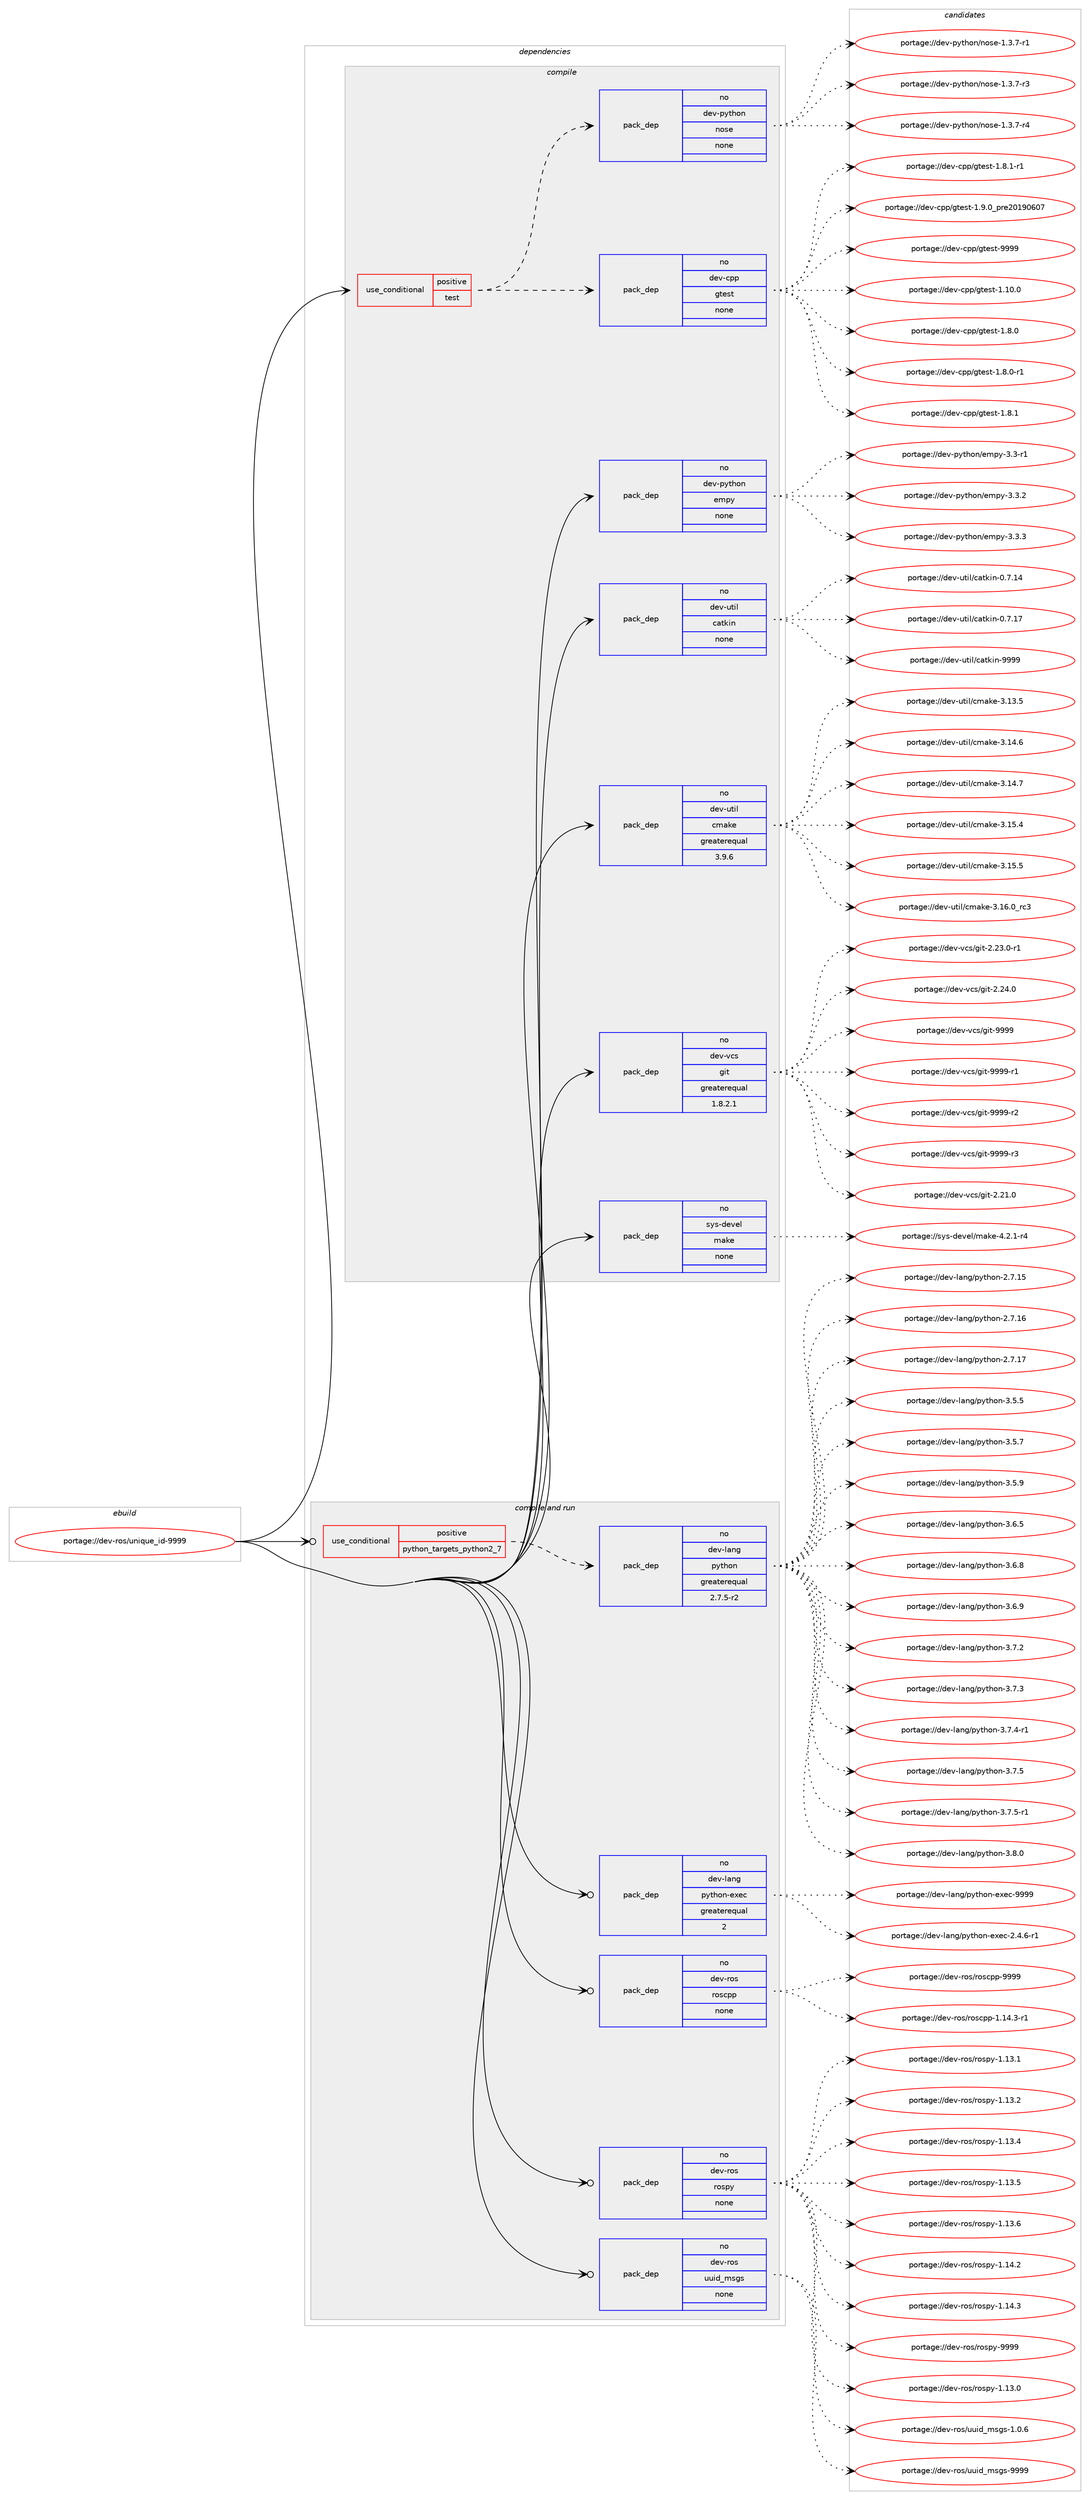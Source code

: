 digraph prolog {

# *************
# Graph options
# *************

newrank=true;
concentrate=true;
compound=true;
graph [rankdir=LR,fontname=Helvetica,fontsize=10,ranksep=1.5];#, ranksep=2.5, nodesep=0.2];
edge  [arrowhead=vee];
node  [fontname=Helvetica,fontsize=10];

# **********
# The ebuild
# **********

subgraph cluster_leftcol {
color=gray;
rank=same;
label=<<i>ebuild</i>>;
id [label="portage://dev-ros/unique_id-9999", color=red, width=4, href="../dev-ros/unique_id-9999.svg"];
}

# ****************
# The dependencies
# ****************

subgraph cluster_midcol {
color=gray;
label=<<i>dependencies</i>>;
subgraph cluster_compile {
fillcolor="#eeeeee";
style=filled;
label=<<i>compile</i>>;
subgraph cond45818 {
dependency207667 [label=<<TABLE BORDER="0" CELLBORDER="1" CELLSPACING="0" CELLPADDING="4"><TR><TD ROWSPAN="3" CELLPADDING="10">use_conditional</TD></TR><TR><TD>positive</TD></TR><TR><TD>test</TD></TR></TABLE>>, shape=none, color=red];
subgraph pack158421 {
dependency207668 [label=<<TABLE BORDER="0" CELLBORDER="1" CELLSPACING="0" CELLPADDING="4" WIDTH="220"><TR><TD ROWSPAN="6" CELLPADDING="30">pack_dep</TD></TR><TR><TD WIDTH="110">no</TD></TR><TR><TD>dev-cpp</TD></TR><TR><TD>gtest</TD></TR><TR><TD>none</TD></TR><TR><TD></TD></TR></TABLE>>, shape=none, color=blue];
}
dependency207667:e -> dependency207668:w [weight=20,style="dashed",arrowhead="vee"];
subgraph pack158422 {
dependency207669 [label=<<TABLE BORDER="0" CELLBORDER="1" CELLSPACING="0" CELLPADDING="4" WIDTH="220"><TR><TD ROWSPAN="6" CELLPADDING="30">pack_dep</TD></TR><TR><TD WIDTH="110">no</TD></TR><TR><TD>dev-python</TD></TR><TR><TD>nose</TD></TR><TR><TD>none</TD></TR><TR><TD></TD></TR></TABLE>>, shape=none, color=blue];
}
dependency207667:e -> dependency207669:w [weight=20,style="dashed",arrowhead="vee"];
}
id:e -> dependency207667:w [weight=20,style="solid",arrowhead="vee"];
subgraph pack158423 {
dependency207670 [label=<<TABLE BORDER="0" CELLBORDER="1" CELLSPACING="0" CELLPADDING="4" WIDTH="220"><TR><TD ROWSPAN="6" CELLPADDING="30">pack_dep</TD></TR><TR><TD WIDTH="110">no</TD></TR><TR><TD>dev-python</TD></TR><TR><TD>empy</TD></TR><TR><TD>none</TD></TR><TR><TD></TD></TR></TABLE>>, shape=none, color=blue];
}
id:e -> dependency207670:w [weight=20,style="solid",arrowhead="vee"];
subgraph pack158424 {
dependency207671 [label=<<TABLE BORDER="0" CELLBORDER="1" CELLSPACING="0" CELLPADDING="4" WIDTH="220"><TR><TD ROWSPAN="6" CELLPADDING="30">pack_dep</TD></TR><TR><TD WIDTH="110">no</TD></TR><TR><TD>dev-util</TD></TR><TR><TD>catkin</TD></TR><TR><TD>none</TD></TR><TR><TD></TD></TR></TABLE>>, shape=none, color=blue];
}
id:e -> dependency207671:w [weight=20,style="solid",arrowhead="vee"];
subgraph pack158425 {
dependency207672 [label=<<TABLE BORDER="0" CELLBORDER="1" CELLSPACING="0" CELLPADDING="4" WIDTH="220"><TR><TD ROWSPAN="6" CELLPADDING="30">pack_dep</TD></TR><TR><TD WIDTH="110">no</TD></TR><TR><TD>dev-util</TD></TR><TR><TD>cmake</TD></TR><TR><TD>greaterequal</TD></TR><TR><TD>3.9.6</TD></TR></TABLE>>, shape=none, color=blue];
}
id:e -> dependency207672:w [weight=20,style="solid",arrowhead="vee"];
subgraph pack158426 {
dependency207673 [label=<<TABLE BORDER="0" CELLBORDER="1" CELLSPACING="0" CELLPADDING="4" WIDTH="220"><TR><TD ROWSPAN="6" CELLPADDING="30">pack_dep</TD></TR><TR><TD WIDTH="110">no</TD></TR><TR><TD>dev-vcs</TD></TR><TR><TD>git</TD></TR><TR><TD>greaterequal</TD></TR><TR><TD>1.8.2.1</TD></TR></TABLE>>, shape=none, color=blue];
}
id:e -> dependency207673:w [weight=20,style="solid",arrowhead="vee"];
subgraph pack158427 {
dependency207674 [label=<<TABLE BORDER="0" CELLBORDER="1" CELLSPACING="0" CELLPADDING="4" WIDTH="220"><TR><TD ROWSPAN="6" CELLPADDING="30">pack_dep</TD></TR><TR><TD WIDTH="110">no</TD></TR><TR><TD>sys-devel</TD></TR><TR><TD>make</TD></TR><TR><TD>none</TD></TR><TR><TD></TD></TR></TABLE>>, shape=none, color=blue];
}
id:e -> dependency207674:w [weight=20,style="solid",arrowhead="vee"];
}
subgraph cluster_compileandrun {
fillcolor="#eeeeee";
style=filled;
label=<<i>compile and run</i>>;
subgraph cond45819 {
dependency207675 [label=<<TABLE BORDER="0" CELLBORDER="1" CELLSPACING="0" CELLPADDING="4"><TR><TD ROWSPAN="3" CELLPADDING="10">use_conditional</TD></TR><TR><TD>positive</TD></TR><TR><TD>python_targets_python2_7</TD></TR></TABLE>>, shape=none, color=red];
subgraph pack158428 {
dependency207676 [label=<<TABLE BORDER="0" CELLBORDER="1" CELLSPACING="0" CELLPADDING="4" WIDTH="220"><TR><TD ROWSPAN="6" CELLPADDING="30">pack_dep</TD></TR><TR><TD WIDTH="110">no</TD></TR><TR><TD>dev-lang</TD></TR><TR><TD>python</TD></TR><TR><TD>greaterequal</TD></TR><TR><TD>2.7.5-r2</TD></TR></TABLE>>, shape=none, color=blue];
}
dependency207675:e -> dependency207676:w [weight=20,style="dashed",arrowhead="vee"];
}
id:e -> dependency207675:w [weight=20,style="solid",arrowhead="odotvee"];
subgraph pack158429 {
dependency207677 [label=<<TABLE BORDER="0" CELLBORDER="1" CELLSPACING="0" CELLPADDING="4" WIDTH="220"><TR><TD ROWSPAN="6" CELLPADDING="30">pack_dep</TD></TR><TR><TD WIDTH="110">no</TD></TR><TR><TD>dev-lang</TD></TR><TR><TD>python-exec</TD></TR><TR><TD>greaterequal</TD></TR><TR><TD>2</TD></TR></TABLE>>, shape=none, color=blue];
}
id:e -> dependency207677:w [weight=20,style="solid",arrowhead="odotvee"];
subgraph pack158430 {
dependency207678 [label=<<TABLE BORDER="0" CELLBORDER="1" CELLSPACING="0" CELLPADDING="4" WIDTH="220"><TR><TD ROWSPAN="6" CELLPADDING="30">pack_dep</TD></TR><TR><TD WIDTH="110">no</TD></TR><TR><TD>dev-ros</TD></TR><TR><TD>roscpp</TD></TR><TR><TD>none</TD></TR><TR><TD></TD></TR></TABLE>>, shape=none, color=blue];
}
id:e -> dependency207678:w [weight=20,style="solid",arrowhead="odotvee"];
subgraph pack158431 {
dependency207679 [label=<<TABLE BORDER="0" CELLBORDER="1" CELLSPACING="0" CELLPADDING="4" WIDTH="220"><TR><TD ROWSPAN="6" CELLPADDING="30">pack_dep</TD></TR><TR><TD WIDTH="110">no</TD></TR><TR><TD>dev-ros</TD></TR><TR><TD>rospy</TD></TR><TR><TD>none</TD></TR><TR><TD></TD></TR></TABLE>>, shape=none, color=blue];
}
id:e -> dependency207679:w [weight=20,style="solid",arrowhead="odotvee"];
subgraph pack158432 {
dependency207680 [label=<<TABLE BORDER="0" CELLBORDER="1" CELLSPACING="0" CELLPADDING="4" WIDTH="220"><TR><TD ROWSPAN="6" CELLPADDING="30">pack_dep</TD></TR><TR><TD WIDTH="110">no</TD></TR><TR><TD>dev-ros</TD></TR><TR><TD>uuid_msgs</TD></TR><TR><TD>none</TD></TR><TR><TD></TD></TR></TABLE>>, shape=none, color=blue];
}
id:e -> dependency207680:w [weight=20,style="solid",arrowhead="odotvee"];
}
subgraph cluster_run {
fillcolor="#eeeeee";
style=filled;
label=<<i>run</i>>;
}
}

# **************
# The candidates
# **************

subgraph cluster_choices {
rank=same;
color=gray;
label=<<i>candidates</i>>;

subgraph choice158421 {
color=black;
nodesep=1;
choiceportage10010111845991121124710311610111511645494649484648 [label="portage://dev-cpp/gtest-1.10.0", color=red, width=4,href="../dev-cpp/gtest-1.10.0.svg"];
choiceportage100101118459911211247103116101115116454946564648 [label="portage://dev-cpp/gtest-1.8.0", color=red, width=4,href="../dev-cpp/gtest-1.8.0.svg"];
choiceportage1001011184599112112471031161011151164549465646484511449 [label="portage://dev-cpp/gtest-1.8.0-r1", color=red, width=4,href="../dev-cpp/gtest-1.8.0-r1.svg"];
choiceportage100101118459911211247103116101115116454946564649 [label="portage://dev-cpp/gtest-1.8.1", color=red, width=4,href="../dev-cpp/gtest-1.8.1.svg"];
choiceportage1001011184599112112471031161011151164549465646494511449 [label="portage://dev-cpp/gtest-1.8.1-r1", color=red, width=4,href="../dev-cpp/gtest-1.8.1-r1.svg"];
choiceportage100101118459911211247103116101115116454946574648951121141015048495748544855 [label="portage://dev-cpp/gtest-1.9.0_pre20190607", color=red, width=4,href="../dev-cpp/gtest-1.9.0_pre20190607.svg"];
choiceportage1001011184599112112471031161011151164557575757 [label="portage://dev-cpp/gtest-9999", color=red, width=4,href="../dev-cpp/gtest-9999.svg"];
dependency207668:e -> choiceportage10010111845991121124710311610111511645494649484648:w [style=dotted,weight="100"];
dependency207668:e -> choiceportage100101118459911211247103116101115116454946564648:w [style=dotted,weight="100"];
dependency207668:e -> choiceportage1001011184599112112471031161011151164549465646484511449:w [style=dotted,weight="100"];
dependency207668:e -> choiceportage100101118459911211247103116101115116454946564649:w [style=dotted,weight="100"];
dependency207668:e -> choiceportage1001011184599112112471031161011151164549465646494511449:w [style=dotted,weight="100"];
dependency207668:e -> choiceportage100101118459911211247103116101115116454946574648951121141015048495748544855:w [style=dotted,weight="100"];
dependency207668:e -> choiceportage1001011184599112112471031161011151164557575757:w [style=dotted,weight="100"];
}
subgraph choice158422 {
color=black;
nodesep=1;
choiceportage10010111845112121116104111110471101111151014549465146554511449 [label="portage://dev-python/nose-1.3.7-r1", color=red, width=4,href="../dev-python/nose-1.3.7-r1.svg"];
choiceportage10010111845112121116104111110471101111151014549465146554511451 [label="portage://dev-python/nose-1.3.7-r3", color=red, width=4,href="../dev-python/nose-1.3.7-r3.svg"];
choiceportage10010111845112121116104111110471101111151014549465146554511452 [label="portage://dev-python/nose-1.3.7-r4", color=red, width=4,href="../dev-python/nose-1.3.7-r4.svg"];
dependency207669:e -> choiceportage10010111845112121116104111110471101111151014549465146554511449:w [style=dotted,weight="100"];
dependency207669:e -> choiceportage10010111845112121116104111110471101111151014549465146554511451:w [style=dotted,weight="100"];
dependency207669:e -> choiceportage10010111845112121116104111110471101111151014549465146554511452:w [style=dotted,weight="100"];
}
subgraph choice158423 {
color=black;
nodesep=1;
choiceportage1001011184511212111610411111047101109112121455146514511449 [label="portage://dev-python/empy-3.3-r1", color=red, width=4,href="../dev-python/empy-3.3-r1.svg"];
choiceportage1001011184511212111610411111047101109112121455146514650 [label="portage://dev-python/empy-3.3.2", color=red, width=4,href="../dev-python/empy-3.3.2.svg"];
choiceportage1001011184511212111610411111047101109112121455146514651 [label="portage://dev-python/empy-3.3.3", color=red, width=4,href="../dev-python/empy-3.3.3.svg"];
dependency207670:e -> choiceportage1001011184511212111610411111047101109112121455146514511449:w [style=dotted,weight="100"];
dependency207670:e -> choiceportage1001011184511212111610411111047101109112121455146514650:w [style=dotted,weight="100"];
dependency207670:e -> choiceportage1001011184511212111610411111047101109112121455146514651:w [style=dotted,weight="100"];
}
subgraph choice158424 {
color=black;
nodesep=1;
choiceportage1001011184511711610510847999711610710511045484655464952 [label="portage://dev-util/catkin-0.7.14", color=red, width=4,href="../dev-util/catkin-0.7.14.svg"];
choiceportage1001011184511711610510847999711610710511045484655464955 [label="portage://dev-util/catkin-0.7.17", color=red, width=4,href="../dev-util/catkin-0.7.17.svg"];
choiceportage100101118451171161051084799971161071051104557575757 [label="portage://dev-util/catkin-9999", color=red, width=4,href="../dev-util/catkin-9999.svg"];
dependency207671:e -> choiceportage1001011184511711610510847999711610710511045484655464952:w [style=dotted,weight="100"];
dependency207671:e -> choiceportage1001011184511711610510847999711610710511045484655464955:w [style=dotted,weight="100"];
dependency207671:e -> choiceportage100101118451171161051084799971161071051104557575757:w [style=dotted,weight="100"];
}
subgraph choice158425 {
color=black;
nodesep=1;
choiceportage1001011184511711610510847991099710710145514649514653 [label="portage://dev-util/cmake-3.13.5", color=red, width=4,href="../dev-util/cmake-3.13.5.svg"];
choiceportage1001011184511711610510847991099710710145514649524654 [label="portage://dev-util/cmake-3.14.6", color=red, width=4,href="../dev-util/cmake-3.14.6.svg"];
choiceportage1001011184511711610510847991099710710145514649524655 [label="portage://dev-util/cmake-3.14.7", color=red, width=4,href="../dev-util/cmake-3.14.7.svg"];
choiceportage1001011184511711610510847991099710710145514649534652 [label="portage://dev-util/cmake-3.15.4", color=red, width=4,href="../dev-util/cmake-3.15.4.svg"];
choiceportage1001011184511711610510847991099710710145514649534653 [label="portage://dev-util/cmake-3.15.5", color=red, width=4,href="../dev-util/cmake-3.15.5.svg"];
choiceportage1001011184511711610510847991099710710145514649544648951149951 [label="portage://dev-util/cmake-3.16.0_rc3", color=red, width=4,href="../dev-util/cmake-3.16.0_rc3.svg"];
dependency207672:e -> choiceportage1001011184511711610510847991099710710145514649514653:w [style=dotted,weight="100"];
dependency207672:e -> choiceportage1001011184511711610510847991099710710145514649524654:w [style=dotted,weight="100"];
dependency207672:e -> choiceportage1001011184511711610510847991099710710145514649524655:w [style=dotted,weight="100"];
dependency207672:e -> choiceportage1001011184511711610510847991099710710145514649534652:w [style=dotted,weight="100"];
dependency207672:e -> choiceportage1001011184511711610510847991099710710145514649534653:w [style=dotted,weight="100"];
dependency207672:e -> choiceportage1001011184511711610510847991099710710145514649544648951149951:w [style=dotted,weight="100"];
}
subgraph choice158426 {
color=black;
nodesep=1;
choiceportage10010111845118991154710310511645504650494648 [label="portage://dev-vcs/git-2.21.0", color=red, width=4,href="../dev-vcs/git-2.21.0.svg"];
choiceportage100101118451189911547103105116455046505146484511449 [label="portage://dev-vcs/git-2.23.0-r1", color=red, width=4,href="../dev-vcs/git-2.23.0-r1.svg"];
choiceportage10010111845118991154710310511645504650524648 [label="portage://dev-vcs/git-2.24.0", color=red, width=4,href="../dev-vcs/git-2.24.0.svg"];
choiceportage1001011184511899115471031051164557575757 [label="portage://dev-vcs/git-9999", color=red, width=4,href="../dev-vcs/git-9999.svg"];
choiceportage10010111845118991154710310511645575757574511449 [label="portage://dev-vcs/git-9999-r1", color=red, width=4,href="../dev-vcs/git-9999-r1.svg"];
choiceportage10010111845118991154710310511645575757574511450 [label="portage://dev-vcs/git-9999-r2", color=red, width=4,href="../dev-vcs/git-9999-r2.svg"];
choiceportage10010111845118991154710310511645575757574511451 [label="portage://dev-vcs/git-9999-r3", color=red, width=4,href="../dev-vcs/git-9999-r3.svg"];
dependency207673:e -> choiceportage10010111845118991154710310511645504650494648:w [style=dotted,weight="100"];
dependency207673:e -> choiceportage100101118451189911547103105116455046505146484511449:w [style=dotted,weight="100"];
dependency207673:e -> choiceportage10010111845118991154710310511645504650524648:w [style=dotted,weight="100"];
dependency207673:e -> choiceportage1001011184511899115471031051164557575757:w [style=dotted,weight="100"];
dependency207673:e -> choiceportage10010111845118991154710310511645575757574511449:w [style=dotted,weight="100"];
dependency207673:e -> choiceportage10010111845118991154710310511645575757574511450:w [style=dotted,weight="100"];
dependency207673:e -> choiceportage10010111845118991154710310511645575757574511451:w [style=dotted,weight="100"];
}
subgraph choice158427 {
color=black;
nodesep=1;
choiceportage1151211154510010111810110847109971071014552465046494511452 [label="portage://sys-devel/make-4.2.1-r4", color=red, width=4,href="../sys-devel/make-4.2.1-r4.svg"];
dependency207674:e -> choiceportage1151211154510010111810110847109971071014552465046494511452:w [style=dotted,weight="100"];
}
subgraph choice158428 {
color=black;
nodesep=1;
choiceportage10010111845108971101034711212111610411111045504655464953 [label="portage://dev-lang/python-2.7.15", color=red, width=4,href="../dev-lang/python-2.7.15.svg"];
choiceportage10010111845108971101034711212111610411111045504655464954 [label="portage://dev-lang/python-2.7.16", color=red, width=4,href="../dev-lang/python-2.7.16.svg"];
choiceportage10010111845108971101034711212111610411111045504655464955 [label="portage://dev-lang/python-2.7.17", color=red, width=4,href="../dev-lang/python-2.7.17.svg"];
choiceportage100101118451089711010347112121116104111110455146534653 [label="portage://dev-lang/python-3.5.5", color=red, width=4,href="../dev-lang/python-3.5.5.svg"];
choiceportage100101118451089711010347112121116104111110455146534655 [label="portage://dev-lang/python-3.5.7", color=red, width=4,href="../dev-lang/python-3.5.7.svg"];
choiceportage100101118451089711010347112121116104111110455146534657 [label="portage://dev-lang/python-3.5.9", color=red, width=4,href="../dev-lang/python-3.5.9.svg"];
choiceportage100101118451089711010347112121116104111110455146544653 [label="portage://dev-lang/python-3.6.5", color=red, width=4,href="../dev-lang/python-3.6.5.svg"];
choiceportage100101118451089711010347112121116104111110455146544656 [label="portage://dev-lang/python-3.6.8", color=red, width=4,href="../dev-lang/python-3.6.8.svg"];
choiceportage100101118451089711010347112121116104111110455146544657 [label="portage://dev-lang/python-3.6.9", color=red, width=4,href="../dev-lang/python-3.6.9.svg"];
choiceportage100101118451089711010347112121116104111110455146554650 [label="portage://dev-lang/python-3.7.2", color=red, width=4,href="../dev-lang/python-3.7.2.svg"];
choiceportage100101118451089711010347112121116104111110455146554651 [label="portage://dev-lang/python-3.7.3", color=red, width=4,href="../dev-lang/python-3.7.3.svg"];
choiceportage1001011184510897110103471121211161041111104551465546524511449 [label="portage://dev-lang/python-3.7.4-r1", color=red, width=4,href="../dev-lang/python-3.7.4-r1.svg"];
choiceportage100101118451089711010347112121116104111110455146554653 [label="portage://dev-lang/python-3.7.5", color=red, width=4,href="../dev-lang/python-3.7.5.svg"];
choiceportage1001011184510897110103471121211161041111104551465546534511449 [label="portage://dev-lang/python-3.7.5-r1", color=red, width=4,href="../dev-lang/python-3.7.5-r1.svg"];
choiceportage100101118451089711010347112121116104111110455146564648 [label="portage://dev-lang/python-3.8.0", color=red, width=4,href="../dev-lang/python-3.8.0.svg"];
dependency207676:e -> choiceportage10010111845108971101034711212111610411111045504655464953:w [style=dotted,weight="100"];
dependency207676:e -> choiceportage10010111845108971101034711212111610411111045504655464954:w [style=dotted,weight="100"];
dependency207676:e -> choiceportage10010111845108971101034711212111610411111045504655464955:w [style=dotted,weight="100"];
dependency207676:e -> choiceportage100101118451089711010347112121116104111110455146534653:w [style=dotted,weight="100"];
dependency207676:e -> choiceportage100101118451089711010347112121116104111110455146534655:w [style=dotted,weight="100"];
dependency207676:e -> choiceportage100101118451089711010347112121116104111110455146534657:w [style=dotted,weight="100"];
dependency207676:e -> choiceportage100101118451089711010347112121116104111110455146544653:w [style=dotted,weight="100"];
dependency207676:e -> choiceportage100101118451089711010347112121116104111110455146544656:w [style=dotted,weight="100"];
dependency207676:e -> choiceportage100101118451089711010347112121116104111110455146544657:w [style=dotted,weight="100"];
dependency207676:e -> choiceportage100101118451089711010347112121116104111110455146554650:w [style=dotted,weight="100"];
dependency207676:e -> choiceportage100101118451089711010347112121116104111110455146554651:w [style=dotted,weight="100"];
dependency207676:e -> choiceportage1001011184510897110103471121211161041111104551465546524511449:w [style=dotted,weight="100"];
dependency207676:e -> choiceportage100101118451089711010347112121116104111110455146554653:w [style=dotted,weight="100"];
dependency207676:e -> choiceportage1001011184510897110103471121211161041111104551465546534511449:w [style=dotted,weight="100"];
dependency207676:e -> choiceportage100101118451089711010347112121116104111110455146564648:w [style=dotted,weight="100"];
}
subgraph choice158429 {
color=black;
nodesep=1;
choiceportage10010111845108971101034711212111610411111045101120101994550465246544511449 [label="portage://dev-lang/python-exec-2.4.6-r1", color=red, width=4,href="../dev-lang/python-exec-2.4.6-r1.svg"];
choiceportage10010111845108971101034711212111610411111045101120101994557575757 [label="portage://dev-lang/python-exec-9999", color=red, width=4,href="../dev-lang/python-exec-9999.svg"];
dependency207677:e -> choiceportage10010111845108971101034711212111610411111045101120101994550465246544511449:w [style=dotted,weight="100"];
dependency207677:e -> choiceportage10010111845108971101034711212111610411111045101120101994557575757:w [style=dotted,weight="100"];
}
subgraph choice158430 {
color=black;
nodesep=1;
choiceportage100101118451141111154711411111599112112454946495246514511449 [label="portage://dev-ros/roscpp-1.14.3-r1", color=red, width=4,href="../dev-ros/roscpp-1.14.3-r1.svg"];
choiceportage1001011184511411111547114111115991121124557575757 [label="portage://dev-ros/roscpp-9999", color=red, width=4,href="../dev-ros/roscpp-9999.svg"];
dependency207678:e -> choiceportage100101118451141111154711411111599112112454946495246514511449:w [style=dotted,weight="100"];
dependency207678:e -> choiceportage1001011184511411111547114111115991121124557575757:w [style=dotted,weight="100"];
}
subgraph choice158431 {
color=black;
nodesep=1;
choiceportage100101118451141111154711411111511212145494649514648 [label="portage://dev-ros/rospy-1.13.0", color=red, width=4,href="../dev-ros/rospy-1.13.0.svg"];
choiceportage100101118451141111154711411111511212145494649514649 [label="portage://dev-ros/rospy-1.13.1", color=red, width=4,href="../dev-ros/rospy-1.13.1.svg"];
choiceportage100101118451141111154711411111511212145494649514650 [label="portage://dev-ros/rospy-1.13.2", color=red, width=4,href="../dev-ros/rospy-1.13.2.svg"];
choiceportage100101118451141111154711411111511212145494649514652 [label="portage://dev-ros/rospy-1.13.4", color=red, width=4,href="../dev-ros/rospy-1.13.4.svg"];
choiceportage100101118451141111154711411111511212145494649514653 [label="portage://dev-ros/rospy-1.13.5", color=red, width=4,href="../dev-ros/rospy-1.13.5.svg"];
choiceportage100101118451141111154711411111511212145494649514654 [label="portage://dev-ros/rospy-1.13.6", color=red, width=4,href="../dev-ros/rospy-1.13.6.svg"];
choiceportage100101118451141111154711411111511212145494649524650 [label="portage://dev-ros/rospy-1.14.2", color=red, width=4,href="../dev-ros/rospy-1.14.2.svg"];
choiceportage100101118451141111154711411111511212145494649524651 [label="portage://dev-ros/rospy-1.14.3", color=red, width=4,href="../dev-ros/rospy-1.14.3.svg"];
choiceportage10010111845114111115471141111151121214557575757 [label="portage://dev-ros/rospy-9999", color=red, width=4,href="../dev-ros/rospy-9999.svg"];
dependency207679:e -> choiceportage100101118451141111154711411111511212145494649514648:w [style=dotted,weight="100"];
dependency207679:e -> choiceportage100101118451141111154711411111511212145494649514649:w [style=dotted,weight="100"];
dependency207679:e -> choiceportage100101118451141111154711411111511212145494649514650:w [style=dotted,weight="100"];
dependency207679:e -> choiceportage100101118451141111154711411111511212145494649514652:w [style=dotted,weight="100"];
dependency207679:e -> choiceportage100101118451141111154711411111511212145494649514653:w [style=dotted,weight="100"];
dependency207679:e -> choiceportage100101118451141111154711411111511212145494649514654:w [style=dotted,weight="100"];
dependency207679:e -> choiceportage100101118451141111154711411111511212145494649524650:w [style=dotted,weight="100"];
dependency207679:e -> choiceportage100101118451141111154711411111511212145494649524651:w [style=dotted,weight="100"];
dependency207679:e -> choiceportage10010111845114111115471141111151121214557575757:w [style=dotted,weight="100"];
}
subgraph choice158432 {
color=black;
nodesep=1;
choiceportage100101118451141111154711711710510095109115103115454946484654 [label="portage://dev-ros/uuid_msgs-1.0.6", color=red, width=4,href="../dev-ros/uuid_msgs-1.0.6.svg"];
choiceportage1001011184511411111547117117105100951091151031154557575757 [label="portage://dev-ros/uuid_msgs-9999", color=red, width=4,href="../dev-ros/uuid_msgs-9999.svg"];
dependency207680:e -> choiceportage100101118451141111154711711710510095109115103115454946484654:w [style=dotted,weight="100"];
dependency207680:e -> choiceportage1001011184511411111547117117105100951091151031154557575757:w [style=dotted,weight="100"];
}
}

}
